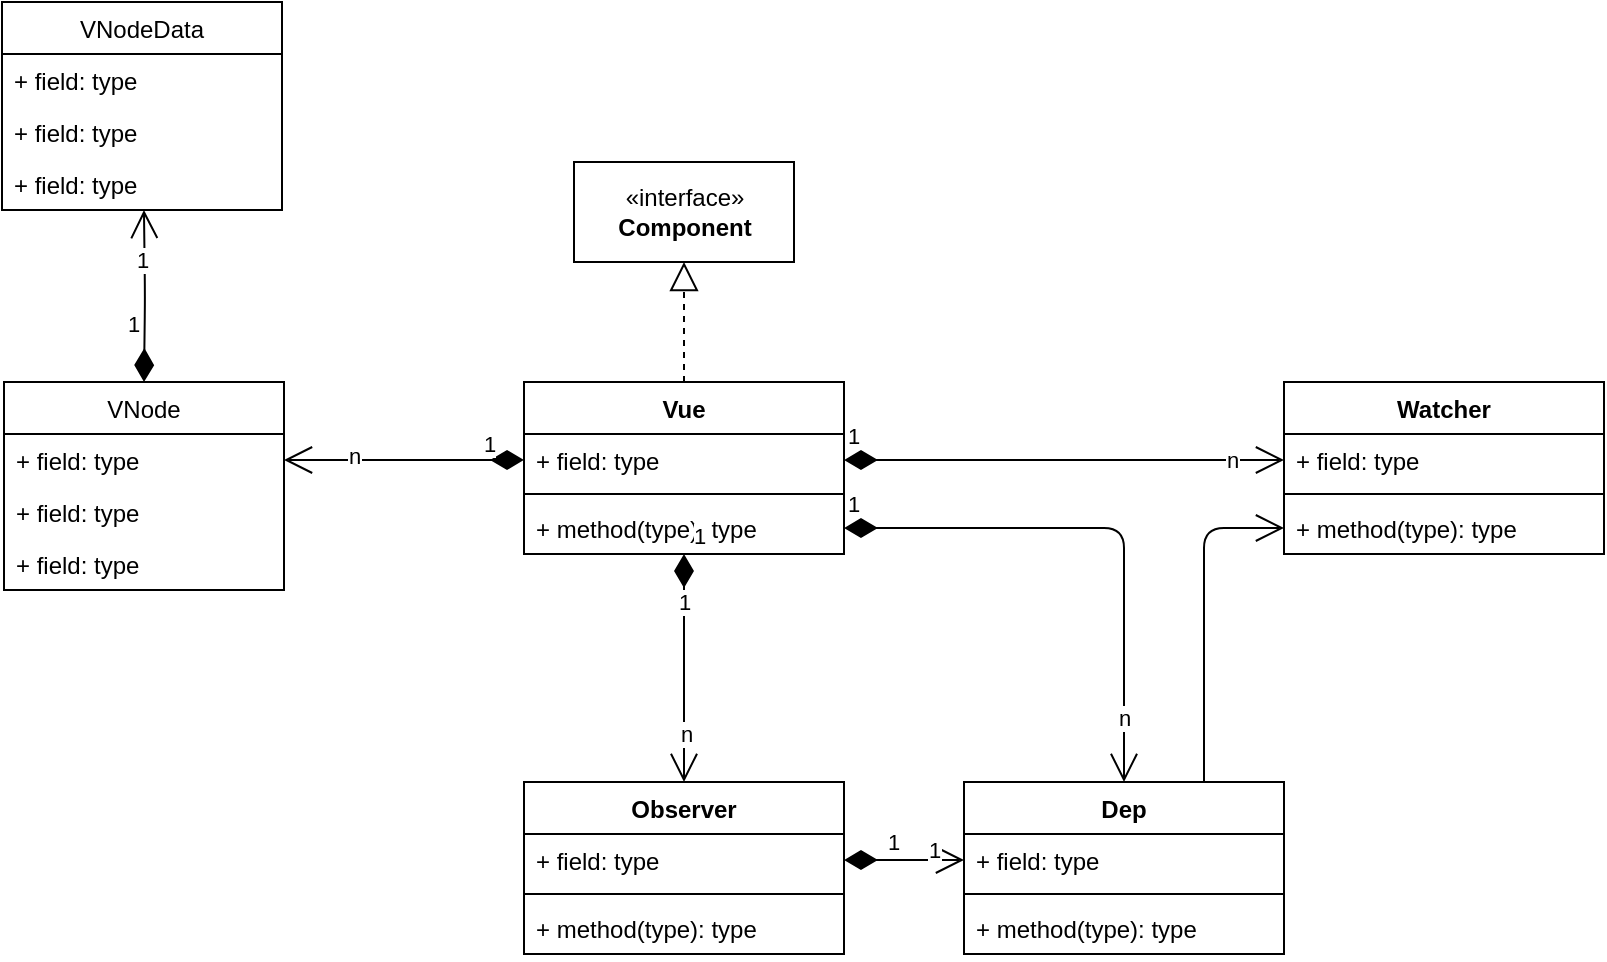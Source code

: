 <mxfile version="13.3.9" type="device"><diagram id="yc5KahDpnbhcv_nNSqjU" name="第 1 页"><mxGraphModel dx="1106" dy="1003" grid="1" gridSize="10" guides="1" tooltips="1" connect="1" arrows="1" fold="1" page="1" pageScale="1" pageWidth="827" pageHeight="1169" math="0" shadow="0"><root><mxCell id="0"/><mxCell id="1" parent="0"/><mxCell id="5DtQ5W5fXaHG-LfWc0-i-7" value="Vue&#10;" style="swimlane;fontStyle=1;align=center;verticalAlign=top;childLayout=stackLayout;horizontal=1;startSize=26;horizontalStack=0;resizeParent=1;resizeParentMax=0;resizeLast=0;collapsible=1;marginBottom=0;" parent="1" vertex="1"><mxGeometry x="370" y="430" width="160" height="86" as="geometry"/></mxCell><mxCell id="5DtQ5W5fXaHG-LfWc0-i-8" value="+ field: type" style="text;strokeColor=none;fillColor=none;align=left;verticalAlign=top;spacingLeft=4;spacingRight=4;overflow=hidden;rotatable=0;points=[[0,0.5],[1,0.5]];portConstraint=eastwest;" parent="5DtQ5W5fXaHG-LfWc0-i-7" vertex="1"><mxGeometry y="26" width="160" height="26" as="geometry"/></mxCell><mxCell id="5DtQ5W5fXaHG-LfWc0-i-9" value="" style="line;strokeWidth=1;fillColor=none;align=left;verticalAlign=middle;spacingTop=-1;spacingLeft=3;spacingRight=3;rotatable=0;labelPosition=right;points=[];portConstraint=eastwest;" parent="5DtQ5W5fXaHG-LfWc0-i-7" vertex="1"><mxGeometry y="52" width="160" height="8" as="geometry"/></mxCell><mxCell id="5DtQ5W5fXaHG-LfWc0-i-10" value="+ method(type): type" style="text;strokeColor=none;fillColor=none;align=left;verticalAlign=top;spacingLeft=4;spacingRight=4;overflow=hidden;rotatable=0;points=[[0,0.5],[1,0.5]];portConstraint=eastwest;" parent="5DtQ5W5fXaHG-LfWc0-i-7" vertex="1"><mxGeometry y="60" width="160" height="26" as="geometry"/></mxCell><mxCell id="5DtQ5W5fXaHG-LfWc0-i-11" value="«interface»&lt;br&gt;&lt;b&gt;Component&lt;br&gt;&lt;/b&gt;" style="html=1;" parent="1" vertex="1"><mxGeometry x="395" y="320" width="110" height="50" as="geometry"/></mxCell><mxCell id="5DtQ5W5fXaHG-LfWc0-i-12" value="" style="endArrow=block;dashed=1;endFill=0;endSize=12;html=1;entryX=0.5;entryY=1;entryDx=0;entryDy=0;exitX=0.5;exitY=0;exitDx=0;exitDy=0;" parent="1" source="5DtQ5W5fXaHG-LfWc0-i-7" target="5DtQ5W5fXaHG-LfWc0-i-11" edge="1"><mxGeometry width="160" relative="1" as="geometry"><mxPoint x="460" y="410" as="sourcePoint"/><mxPoint x="620" y="410" as="targetPoint"/></mxGeometry></mxCell><mxCell id="wJEo--7hDscS9Fi1vsNl-2" value="1" style="endArrow=open;html=1;endSize=12;startArrow=diamondThin;startSize=14;startFill=1;edgeStyle=orthogonalEdgeStyle;align=left;verticalAlign=bottom;exitX=0.5;exitY=1;exitDx=0;exitDy=0;exitPerimeter=0;" edge="1" parent="1" source="5DtQ5W5fXaHG-LfWc0-i-10" target="5DtQ5W5fXaHG-LfWc0-i-13"><mxGeometry x="-1" y="3" relative="1" as="geometry"><mxPoint x="460" y="550" as="sourcePoint"/><mxPoint x="620" y="550" as="targetPoint"/></mxGeometry></mxCell><mxCell id="wJEo--7hDscS9Fi1vsNl-3" value="1" style="edgeLabel;html=1;align=center;verticalAlign=middle;resizable=0;points=[];" vertex="1" connectable="0" parent="wJEo--7hDscS9Fi1vsNl-2"><mxGeometry x="-0.805" relative="1" as="geometry"><mxPoint y="13" as="offset"/></mxGeometry></mxCell><mxCell id="wJEo--7hDscS9Fi1vsNl-5" value="n" style="edgeLabel;html=1;align=center;verticalAlign=middle;resizable=0;points=[];" vertex="1" connectable="0" parent="wJEo--7hDscS9Fi1vsNl-2"><mxGeometry x="0.768" y="1" relative="1" as="geometry"><mxPoint y="-11" as="offset"/></mxGeometry></mxCell><mxCell id="5DtQ5W5fXaHG-LfWc0-i-13" value="Observer" style="swimlane;fontStyle=1;align=center;verticalAlign=top;childLayout=stackLayout;horizontal=1;startSize=26;horizontalStack=0;resizeParent=1;resizeParentMax=0;resizeLast=0;collapsible=1;marginBottom=0;" parent="1" vertex="1"><mxGeometry x="370" y="630" width="160" height="86" as="geometry"/></mxCell><mxCell id="5DtQ5W5fXaHG-LfWc0-i-14" value="+ field: type" style="text;strokeColor=none;fillColor=none;align=left;verticalAlign=top;spacingLeft=4;spacingRight=4;overflow=hidden;rotatable=0;points=[[0,0.5],[1,0.5]];portConstraint=eastwest;" parent="5DtQ5W5fXaHG-LfWc0-i-13" vertex="1"><mxGeometry y="26" width="160" height="26" as="geometry"/></mxCell><mxCell id="5DtQ5W5fXaHG-LfWc0-i-15" value="" style="line;strokeWidth=1;fillColor=none;align=left;verticalAlign=middle;spacingTop=-1;spacingLeft=3;spacingRight=3;rotatable=0;labelPosition=right;points=[];portConstraint=eastwest;" parent="5DtQ5W5fXaHG-LfWc0-i-13" vertex="1"><mxGeometry y="52" width="160" height="8" as="geometry"/></mxCell><mxCell id="5DtQ5W5fXaHG-LfWc0-i-16" value="+ method(type): type" style="text;strokeColor=none;fillColor=none;align=left;verticalAlign=top;spacingLeft=4;spacingRight=4;overflow=hidden;rotatable=0;points=[[0,0.5],[1,0.5]];portConstraint=eastwest;" parent="5DtQ5W5fXaHG-LfWc0-i-13" vertex="1"><mxGeometry y="60" width="160" height="26" as="geometry"/></mxCell><mxCell id="5DtQ5W5fXaHG-LfWc0-i-17" value="Dep" style="swimlane;fontStyle=1;align=center;verticalAlign=top;childLayout=stackLayout;horizontal=1;startSize=26;horizontalStack=0;resizeParent=1;resizeParentMax=0;resizeLast=0;collapsible=1;marginBottom=0;" parent="1" vertex="1"><mxGeometry x="590" y="630" width="160" height="86" as="geometry"/></mxCell><mxCell id="5DtQ5W5fXaHG-LfWc0-i-18" value="+ field: type" style="text;strokeColor=none;fillColor=none;align=left;verticalAlign=top;spacingLeft=4;spacingRight=4;overflow=hidden;rotatable=0;points=[[0,0.5],[1,0.5]];portConstraint=eastwest;" parent="5DtQ5W5fXaHG-LfWc0-i-17" vertex="1"><mxGeometry y="26" width="160" height="26" as="geometry"/></mxCell><mxCell id="5DtQ5W5fXaHG-LfWc0-i-19" value="" style="line;strokeWidth=1;fillColor=none;align=left;verticalAlign=middle;spacingTop=-1;spacingLeft=3;spacingRight=3;rotatable=0;labelPosition=right;points=[];portConstraint=eastwest;" parent="5DtQ5W5fXaHG-LfWc0-i-17" vertex="1"><mxGeometry y="52" width="160" height="8" as="geometry"/></mxCell><mxCell id="5DtQ5W5fXaHG-LfWc0-i-20" value="+ method(type): type" style="text;strokeColor=none;fillColor=none;align=left;verticalAlign=top;spacingLeft=4;spacingRight=4;overflow=hidden;rotatable=0;points=[[0,0.5],[1,0.5]];portConstraint=eastwest;" parent="5DtQ5W5fXaHG-LfWc0-i-17" vertex="1"><mxGeometry y="60" width="160" height="26" as="geometry"/></mxCell><mxCell id="wJEo--7hDscS9Fi1vsNl-9" value="1" style="endArrow=open;html=1;endSize=12;startArrow=diamondThin;startSize=14;startFill=1;edgeStyle=orthogonalEdgeStyle;align=left;verticalAlign=bottom;exitX=0;exitY=0.5;exitDx=0;exitDy=0;entryX=1;entryY=0.5;entryDx=0;entryDy=0;" edge="1" parent="1" source="5DtQ5W5fXaHG-LfWc0-i-8" target="wJEo--7hDscS9Fi1vsNl-25"><mxGeometry x="-0.636" y="1" relative="1" as="geometry"><mxPoint x="180" y="720" as="sourcePoint"/><mxPoint x="320" y="520" as="targetPoint"/><mxPoint as="offset"/></mxGeometry></mxCell><mxCell id="wJEo--7hDscS9Fi1vsNl-13" value="n" style="edgeLabel;html=1;align=center;verticalAlign=middle;resizable=0;points=[];" vertex="1" connectable="0" parent="wJEo--7hDscS9Fi1vsNl-9"><mxGeometry x="0.418" y="-2" relative="1" as="geometry"><mxPoint as="offset"/></mxGeometry></mxCell><mxCell id="wJEo--7hDscS9Fi1vsNl-10" value="1" style="endArrow=open;html=1;endSize=12;startArrow=diamondThin;startSize=14;startFill=1;edgeStyle=orthogonalEdgeStyle;align=left;verticalAlign=bottom;exitX=1;exitY=0.5;exitDx=0;exitDy=0;entryX=0;entryY=0.5;entryDx=0;entryDy=0;" edge="1" parent="1" source="5DtQ5W5fXaHG-LfWc0-i-14" target="5DtQ5W5fXaHG-LfWc0-i-18"><mxGeometry x="-0.333" relative="1" as="geometry"><mxPoint x="430" y="830" as="sourcePoint"/><mxPoint x="590" y="830" as="targetPoint"/><mxPoint as="offset"/></mxGeometry></mxCell><mxCell id="wJEo--7hDscS9Fi1vsNl-11" value="1" style="edgeLabel;html=1;align=center;verticalAlign=middle;resizable=0;points=[];" vertex="1" connectable="0" parent="wJEo--7hDscS9Fi1vsNl-10"><mxGeometry x="0.5" y="5" relative="1" as="geometry"><mxPoint as="offset"/></mxGeometry></mxCell><mxCell id="wJEo--7hDscS9Fi1vsNl-12" value="1" style="endArrow=open;html=1;endSize=12;startArrow=diamondThin;startSize=14;startFill=1;edgeStyle=orthogonalEdgeStyle;align=left;verticalAlign=bottom;exitX=1;exitY=0.5;exitDx=0;exitDy=0;entryX=0.5;entryY=0;entryDx=0;entryDy=0;" edge="1" parent="1" source="5DtQ5W5fXaHG-LfWc0-i-10" target="5DtQ5W5fXaHG-LfWc0-i-17"><mxGeometry x="-1" y="3" relative="1" as="geometry"><mxPoint x="560" y="570" as="sourcePoint"/><mxPoint x="720" y="570" as="targetPoint"/></mxGeometry></mxCell><mxCell id="wJEo--7hDscS9Fi1vsNl-14" value="n" style="edgeLabel;html=1;align=center;verticalAlign=middle;resizable=0;points=[];" vertex="1" connectable="0" parent="wJEo--7hDscS9Fi1vsNl-12"><mxGeometry x="0.76" relative="1" as="geometry"><mxPoint as="offset"/></mxGeometry></mxCell><mxCell id="wJEo--7hDscS9Fi1vsNl-16" value="" style="endArrow=open;endFill=1;endSize=12;html=1;exitX=0.75;exitY=0;exitDx=0;exitDy=0;entryX=0;entryY=0.5;entryDx=0;entryDy=0;" edge="1" parent="1" source="5DtQ5W5fXaHG-LfWc0-i-17" target="5DtQ5W5fXaHG-LfWc0-i-24"><mxGeometry width="160" relative="1" as="geometry"><mxPoint x="540" y="479" as="sourcePoint"/><mxPoint x="770" y="479" as="targetPoint"/><Array as="points"><mxPoint x="710" y="503"/></Array></mxGeometry></mxCell><mxCell id="5DtQ5W5fXaHG-LfWc0-i-21" value="Watcher" style="swimlane;fontStyle=1;align=center;verticalAlign=top;childLayout=stackLayout;horizontal=1;startSize=26;horizontalStack=0;resizeParent=1;resizeParentMax=0;resizeLast=0;collapsible=1;marginBottom=0;" parent="1" vertex="1"><mxGeometry x="750" y="430" width="160" height="86" as="geometry"/></mxCell><mxCell id="5DtQ5W5fXaHG-LfWc0-i-22" value="+ field: type" style="text;strokeColor=none;fillColor=none;align=left;verticalAlign=top;spacingLeft=4;spacingRight=4;overflow=hidden;rotatable=0;points=[[0,0.5],[1,0.5]];portConstraint=eastwest;" parent="5DtQ5W5fXaHG-LfWc0-i-21" vertex="1"><mxGeometry y="26" width="160" height="26" as="geometry"/></mxCell><mxCell id="5DtQ5W5fXaHG-LfWc0-i-23" value="" style="line;strokeWidth=1;fillColor=none;align=left;verticalAlign=middle;spacingTop=-1;spacingLeft=3;spacingRight=3;rotatable=0;labelPosition=right;points=[];portConstraint=eastwest;" parent="5DtQ5W5fXaHG-LfWc0-i-21" vertex="1"><mxGeometry y="52" width="160" height="8" as="geometry"/></mxCell><mxCell id="5DtQ5W5fXaHG-LfWc0-i-24" value="+ method(type): type" style="text;strokeColor=none;fillColor=none;align=left;verticalAlign=top;spacingLeft=4;spacingRight=4;overflow=hidden;rotatable=0;points=[[0,0.5],[1,0.5]];portConstraint=eastwest;" parent="5DtQ5W5fXaHG-LfWc0-i-21" vertex="1"><mxGeometry y="60" width="160" height="26" as="geometry"/></mxCell><mxCell id="wJEo--7hDscS9Fi1vsNl-17" value="1" style="endArrow=open;html=1;endSize=12;startArrow=diamondThin;startSize=14;startFill=1;edgeStyle=orthogonalEdgeStyle;align=left;verticalAlign=bottom;exitX=1;exitY=0.5;exitDx=0;exitDy=0;entryX=0;entryY=0.5;entryDx=0;entryDy=0;" edge="1" parent="1" source="5DtQ5W5fXaHG-LfWc0-i-8" target="5DtQ5W5fXaHG-LfWc0-i-22"><mxGeometry x="-1" y="3" relative="1" as="geometry"><mxPoint x="540" y="513" as="sourcePoint"/><mxPoint x="680" y="640" as="targetPoint"/></mxGeometry></mxCell><mxCell id="wJEo--7hDscS9Fi1vsNl-18" value="n" style="edgeLabel;html=1;align=center;verticalAlign=middle;resizable=0;points=[];" vertex="1" connectable="0" parent="wJEo--7hDscS9Fi1vsNl-17"><mxGeometry x="0.76" relative="1" as="geometry"><mxPoint as="offset"/></mxGeometry></mxCell><mxCell id="wJEo--7hDscS9Fi1vsNl-24" value="VNode" style="swimlane;fontStyle=0;childLayout=stackLayout;horizontal=1;startSize=26;fillColor=none;horizontalStack=0;resizeParent=1;resizeParentMax=0;resizeLast=0;collapsible=1;marginBottom=0;" vertex="1" parent="1"><mxGeometry x="110" y="430" width="140" height="104" as="geometry"/></mxCell><mxCell id="wJEo--7hDscS9Fi1vsNl-33" value="1" style="endArrow=open;html=1;endSize=12;startArrow=diamondThin;startSize=14;startFill=1;edgeStyle=orthogonalEdgeStyle;align=left;verticalAlign=bottom;entryX=0.507;entryY=1;entryDx=0;entryDy=0;entryPerimeter=0;" edge="1" parent="wJEo--7hDscS9Fi1vsNl-24" target="wJEo--7hDscS9Fi1vsNl-23"><mxGeometry x="-0.54" y="10" relative="1" as="geometry"><mxPoint x="70" as="sourcePoint"/><mxPoint x="80" y="-60" as="targetPoint"/><mxPoint as="offset"/></mxGeometry></mxCell><mxCell id="wJEo--7hDscS9Fi1vsNl-34" value="1" style="edgeLabel;html=1;align=center;verticalAlign=middle;resizable=0;points=[];" vertex="1" connectable="0" parent="wJEo--7hDscS9Fi1vsNl-33"><mxGeometry x="0.425" y="1" relative="1" as="geometry"><mxPoint as="offset"/></mxGeometry></mxCell><mxCell id="wJEo--7hDscS9Fi1vsNl-25" value="+ field: type" style="text;strokeColor=none;fillColor=none;align=left;verticalAlign=top;spacingLeft=4;spacingRight=4;overflow=hidden;rotatable=0;points=[[0,0.5],[1,0.5]];portConstraint=eastwest;" vertex="1" parent="wJEo--7hDscS9Fi1vsNl-24"><mxGeometry y="26" width="140" height="26" as="geometry"/></mxCell><mxCell id="wJEo--7hDscS9Fi1vsNl-26" value="+ field: type" style="text;strokeColor=none;fillColor=none;align=left;verticalAlign=top;spacingLeft=4;spacingRight=4;overflow=hidden;rotatable=0;points=[[0,0.5],[1,0.5]];portConstraint=eastwest;" vertex="1" parent="wJEo--7hDscS9Fi1vsNl-24"><mxGeometry y="52" width="140" height="26" as="geometry"/></mxCell><mxCell id="wJEo--7hDscS9Fi1vsNl-27" value="+ field: type" style="text;strokeColor=none;fillColor=none;align=left;verticalAlign=top;spacingLeft=4;spacingRight=4;overflow=hidden;rotatable=0;points=[[0,0.5],[1,0.5]];portConstraint=eastwest;" vertex="1" parent="wJEo--7hDscS9Fi1vsNl-24"><mxGeometry y="78" width="140" height="26" as="geometry"/></mxCell><mxCell id="wJEo--7hDscS9Fi1vsNl-20" value="VNodeData" style="swimlane;fontStyle=0;childLayout=stackLayout;horizontal=1;startSize=26;fillColor=none;horizontalStack=0;resizeParent=1;resizeParentMax=0;resizeLast=0;collapsible=1;marginBottom=0;" vertex="1" parent="1"><mxGeometry x="109" y="240" width="140" height="104" as="geometry"/></mxCell><mxCell id="wJEo--7hDscS9Fi1vsNl-21" value="+ field: type" style="text;strokeColor=none;fillColor=none;align=left;verticalAlign=top;spacingLeft=4;spacingRight=4;overflow=hidden;rotatable=0;points=[[0,0.5],[1,0.5]];portConstraint=eastwest;" vertex="1" parent="wJEo--7hDscS9Fi1vsNl-20"><mxGeometry y="26" width="140" height="26" as="geometry"/></mxCell><mxCell id="wJEo--7hDscS9Fi1vsNl-22" value="+ field: type" style="text;strokeColor=none;fillColor=none;align=left;verticalAlign=top;spacingLeft=4;spacingRight=4;overflow=hidden;rotatable=0;points=[[0,0.5],[1,0.5]];portConstraint=eastwest;" vertex="1" parent="wJEo--7hDscS9Fi1vsNl-20"><mxGeometry y="52" width="140" height="26" as="geometry"/></mxCell><mxCell id="wJEo--7hDscS9Fi1vsNl-23" value="+ field: type" style="text;strokeColor=none;fillColor=none;align=left;verticalAlign=top;spacingLeft=4;spacingRight=4;overflow=hidden;rotatable=0;points=[[0,0.5],[1,0.5]];portConstraint=eastwest;" vertex="1" parent="wJEo--7hDscS9Fi1vsNl-20"><mxGeometry y="78" width="140" height="26" as="geometry"/></mxCell></root></mxGraphModel></diagram></mxfile>